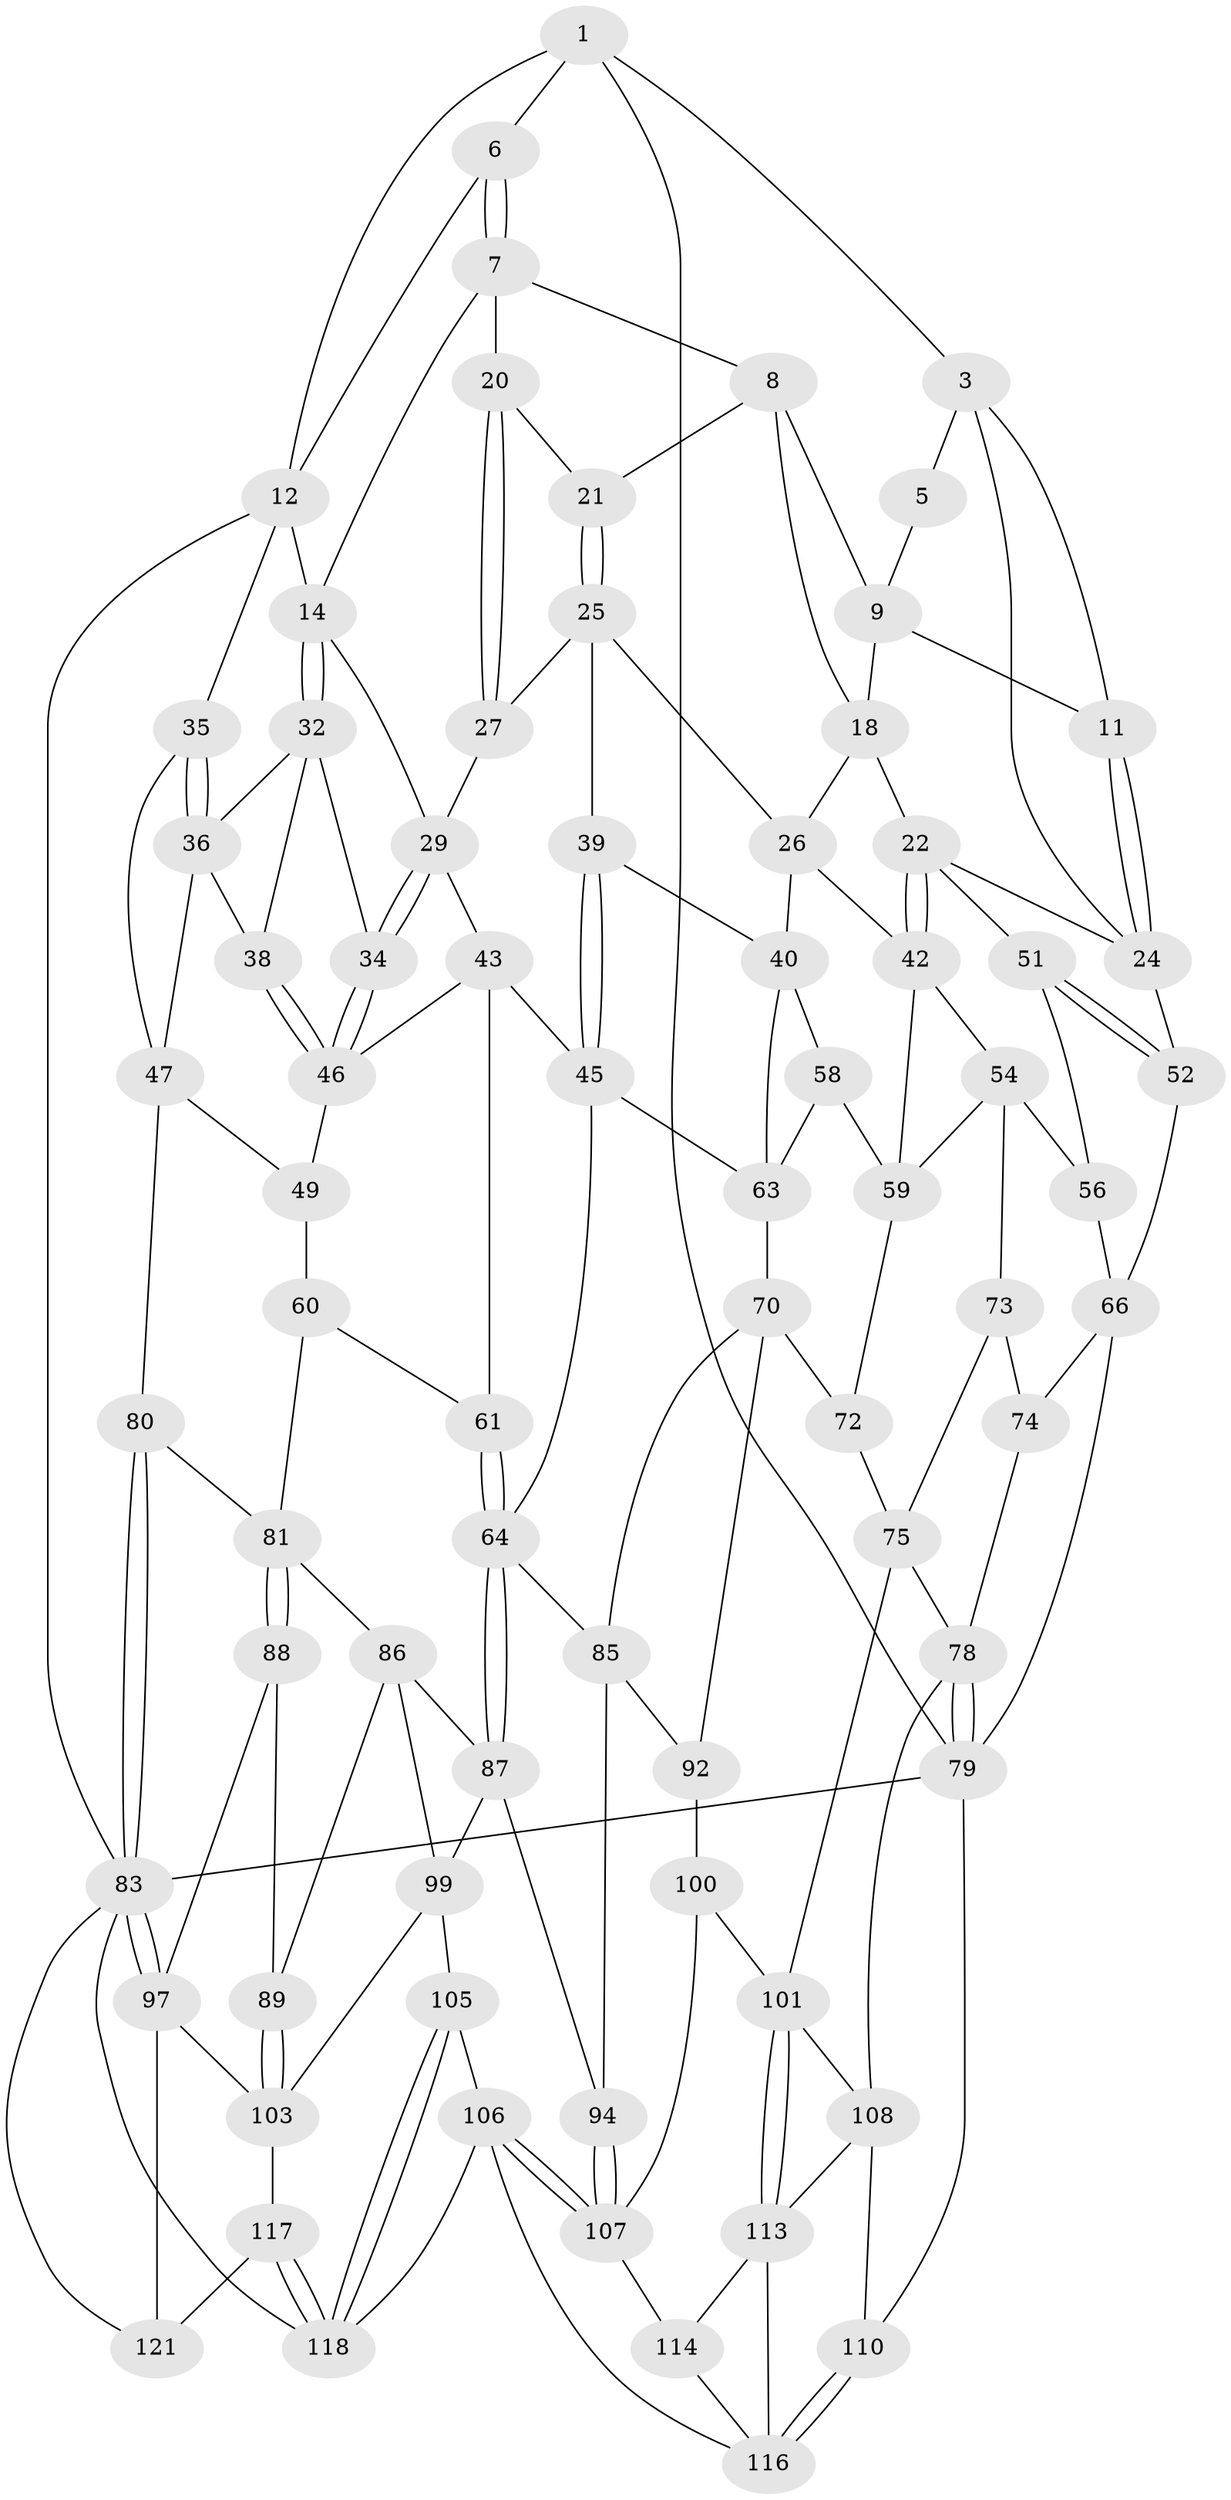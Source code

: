 // Generated by graph-tools (version 1.1) at 2025/24/03/03/25 07:24:38]
// undirected, 76 vertices, 163 edges
graph export_dot {
graph [start="1"]
  node [color=gray90,style=filled];
  1 [pos="+0.156093208652209+0",super="+2"];
  3 [pos="+0+0.08013396881836246",super="+4"];
  5 [pos="+0.1541301602328387+0"];
  6 [pos="+0.3585757672604653+0"];
  7 [pos="+0.3633867521104155+0",super="+16"];
  8 [pos="+0.36218268270436205+0",super="+17"];
  9 [pos="+0.21530516246000111+0.06976926581989319",super="+10"];
  11 [pos="+0.10351402135764616+0.1273177874383268"];
  12 [pos="+0.7420678731157907+0",super="+13"];
  14 [pos="+0.7390624077579951+0.05938167018521361",super="+15"];
  18 [pos="+0.24997804754753042+0.20416651252263246",super="+19"];
  20 [pos="+0.5988918975033923+0.1256507583649189"];
  21 [pos="+0.41755562693713366+0.07640232220974802"];
  22 [pos="+0.1893175648769801+0.27292628496496046",super="+23"];
  24 [pos="+0.08601414941966858+0.2098186545853448",super="+31"];
  25 [pos="+0.4153672986819909+0.16307429569038617",super="+28"];
  26 [pos="+0.40234667553495096+0.1809069894171211",super="+41"];
  27 [pos="+0.5573917419296521+0.2185550065887122"];
  29 [pos="+0.679959060350812+0.23036235639098063",super="+30"];
  32 [pos="+0.7593259767539827+0.07668624268672368",super="+33"];
  34 [pos="+0.7784810682977937+0.3028386826582754"];
  35 [pos="+1+0.028701194678100003"];
  36 [pos="+0.8882173811062418+0.08959287218385904",super="+37"];
  38 [pos="+0.9296490248866992+0.25157428416058575"];
  39 [pos="+0.4552190999474833+0.3609457353774781"];
  40 [pos="+0.4232708848561345+0.3520689120278949",super="+57"];
  42 [pos="+0.2183679779261513+0.3168179451306788",super="+53"];
  43 [pos="+0.6282607300659366+0.3029854144120529",super="+44"];
  45 [pos="+0.45708284690099876+0.3626955667908559",super="+62"];
  46 [pos="+0.7948620264658814+0.3711956278530144",super="+50"];
  47 [pos="+1+0.24491593655225635",super="+48"];
  49 [pos="+0.794358171914261+0.40407371524759084"];
  51 [pos="+0.029690847620147426+0.40981812166889087"];
  52 [pos="+0+0.39571741238877695"];
  54 [pos="+0.1821589989850691+0.4526592939335949",super="+55"];
  56 [pos="+0.06834048854399462+0.4490387867036079"];
  58 [pos="+0.3271698834374089+0.4681870786952001"];
  59 [pos="+0.3238794289705853+0.46736163327800845",super="+68"];
  60 [pos="+0.7931644330666682+0.4105219804356954"];
  61 [pos="+0.633695002203505+0.49192641737794907"];
  63 [pos="+0.4630035711932064+0.5167741632079842",super="+69"];
  64 [pos="+0.5959977575164214+0.577670282941576",super="+65"];
  66 [pos="+0.054288889578133256+0.4898975806782182",super="+67"];
  70 [pos="+0.3520874962248906+0.5963230572925384",super="+71"];
  72 [pos="+0.2095561124723909+0.6119841618973862"];
  73 [pos="+0.10426137986052121+0.5182924054497616",super="+76"];
  74 [pos="+0.059394083577019356+0.5113133381669294",super="+77"];
  75 [pos="+0.16725268434572912+0.6344364336244223",super="+95"];
  78 [pos="+0+0.6254754536723444",super="+96"];
  79 [pos="+0+0.6054345413552883",super="+84"];
  80 [pos="+1+0.49174768942349356"];
  81 [pos="+0.8760402582860942+0.5468348540736697",super="+82"];
  83 [pos="+1+0.8152843189572258",super="+124"];
  85 [pos="+0.4607267507232303+0.6240863852191938",super="+91"];
  86 [pos="+0.6243451012574752+0.6191584818207513",super="+90"];
  87 [pos="+0.6060452470466846+0.6026454021633109",super="+93"];
  88 [pos="+0.8638996293253041+0.6417458273009659"];
  89 [pos="+0.7082585028333407+0.7274173342455115"];
  92 [pos="+0.343695042781362+0.716635574562942"];
  94 [pos="+0.43281891824966673+0.7626197844918157"];
  97 [pos="+1+0.8119684981203799",super="+98"];
  99 [pos="+0.5505609463490517+0.767327416300222",super="+104"];
  100 [pos="+0.29018545535430357+0.778089569721973"];
  101 [pos="+0.2174636637895399+0.8076432237302519",super="+102"];
  103 [pos="+0.7127628329380559+0.7970340768720819",super="+112"];
  105 [pos="+0.4744984560896519+0.9133084795311525"];
  106 [pos="+0.4728327865435747+0.9137117064472448",super="+120"];
  107 [pos="+0.44863931674416496+0.8534602046847067",super="+111"];
  108 [pos="+0.06290239546183643+0.8131132261263261",super="+109"];
  110 [pos="+0+1"];
  113 [pos="+0.2137996689047752+0.8402745211584798",super="+115"];
  114 [pos="+0.29235612936971284+0.9041926326181279"];
  116 [pos="+0.10798311023983903+1",super="+119"];
  117 [pos="+0.7511282668074047+0.8847525555440662",super="+122"];
  118 [pos="+0.7306181454669816+0.9377637001065712",super="+125"];
  121 [pos="+0.9539563404362655+0.9061816751475771",super="+123"];
  1 -- 6;
  1 -- 3;
  1 -- 79;
  1 -- 12;
  3 -- 24;
  3 -- 11;
  3 -- 5;
  5 -- 9;
  6 -- 7;
  6 -- 7;
  6 -- 12;
  7 -- 8;
  7 -- 20;
  7 -- 14;
  8 -- 9;
  8 -- 18;
  8 -- 21;
  9 -- 11;
  9 -- 18;
  11 -- 24;
  11 -- 24;
  12 -- 14;
  12 -- 83;
  12 -- 35;
  14 -- 32;
  14 -- 32;
  14 -- 29;
  18 -- 26;
  18 -- 22;
  20 -- 21;
  20 -- 27;
  20 -- 27;
  21 -- 25;
  21 -- 25;
  22 -- 42;
  22 -- 42;
  22 -- 24;
  22 -- 51;
  24 -- 52;
  25 -- 26;
  25 -- 27;
  25 -- 39;
  26 -- 40;
  26 -- 42;
  27 -- 29;
  29 -- 34;
  29 -- 34;
  29 -- 43;
  32 -- 36;
  32 -- 34;
  32 -- 38;
  34 -- 46;
  34 -- 46;
  35 -- 36;
  35 -- 36;
  35 -- 47;
  36 -- 38;
  36 -- 47;
  38 -- 46;
  38 -- 46;
  39 -- 40;
  39 -- 45;
  39 -- 45;
  40 -- 58;
  40 -- 63;
  42 -- 59;
  42 -- 54;
  43 -- 45;
  43 -- 61;
  43 -- 46;
  45 -- 63;
  45 -- 64;
  46 -- 49;
  47 -- 80;
  47 -- 49;
  49 -- 60;
  51 -- 52;
  51 -- 52;
  51 -- 56;
  52 -- 66;
  54 -- 56;
  54 -- 73;
  54 -- 59;
  56 -- 66;
  58 -- 59;
  58 -- 63;
  59 -- 72;
  60 -- 61;
  60 -- 81;
  61 -- 64;
  61 -- 64;
  63 -- 70;
  64 -- 87;
  64 -- 87;
  64 -- 85;
  66 -- 74;
  66 -- 79;
  70 -- 85;
  70 -- 72;
  70 -- 92;
  72 -- 75;
  73 -- 74 [weight=2];
  73 -- 75;
  74 -- 78;
  75 -- 101;
  75 -- 78;
  78 -- 79;
  78 -- 79;
  78 -- 108;
  79 -- 110;
  79 -- 83;
  80 -- 81;
  80 -- 83;
  80 -- 83;
  81 -- 88;
  81 -- 88;
  81 -- 86;
  83 -- 97;
  83 -- 97;
  83 -- 121;
  83 -- 118;
  85 -- 92;
  85 -- 94;
  86 -- 87;
  86 -- 89;
  86 -- 99;
  87 -- 99;
  87 -- 94;
  88 -- 89;
  88 -- 97;
  89 -- 103;
  89 -- 103;
  92 -- 100;
  94 -- 107;
  94 -- 107;
  97 -- 121;
  97 -- 103;
  99 -- 105;
  99 -- 103;
  100 -- 101;
  100 -- 107;
  101 -- 113;
  101 -- 113;
  101 -- 108;
  103 -- 117;
  105 -- 106;
  105 -- 118;
  105 -- 118;
  106 -- 107;
  106 -- 107;
  106 -- 118;
  106 -- 116;
  107 -- 114;
  108 -- 113;
  108 -- 110;
  110 -- 116;
  110 -- 116;
  113 -- 114;
  113 -- 116;
  114 -- 116;
  117 -- 118;
  117 -- 118;
  117 -- 121;
}
